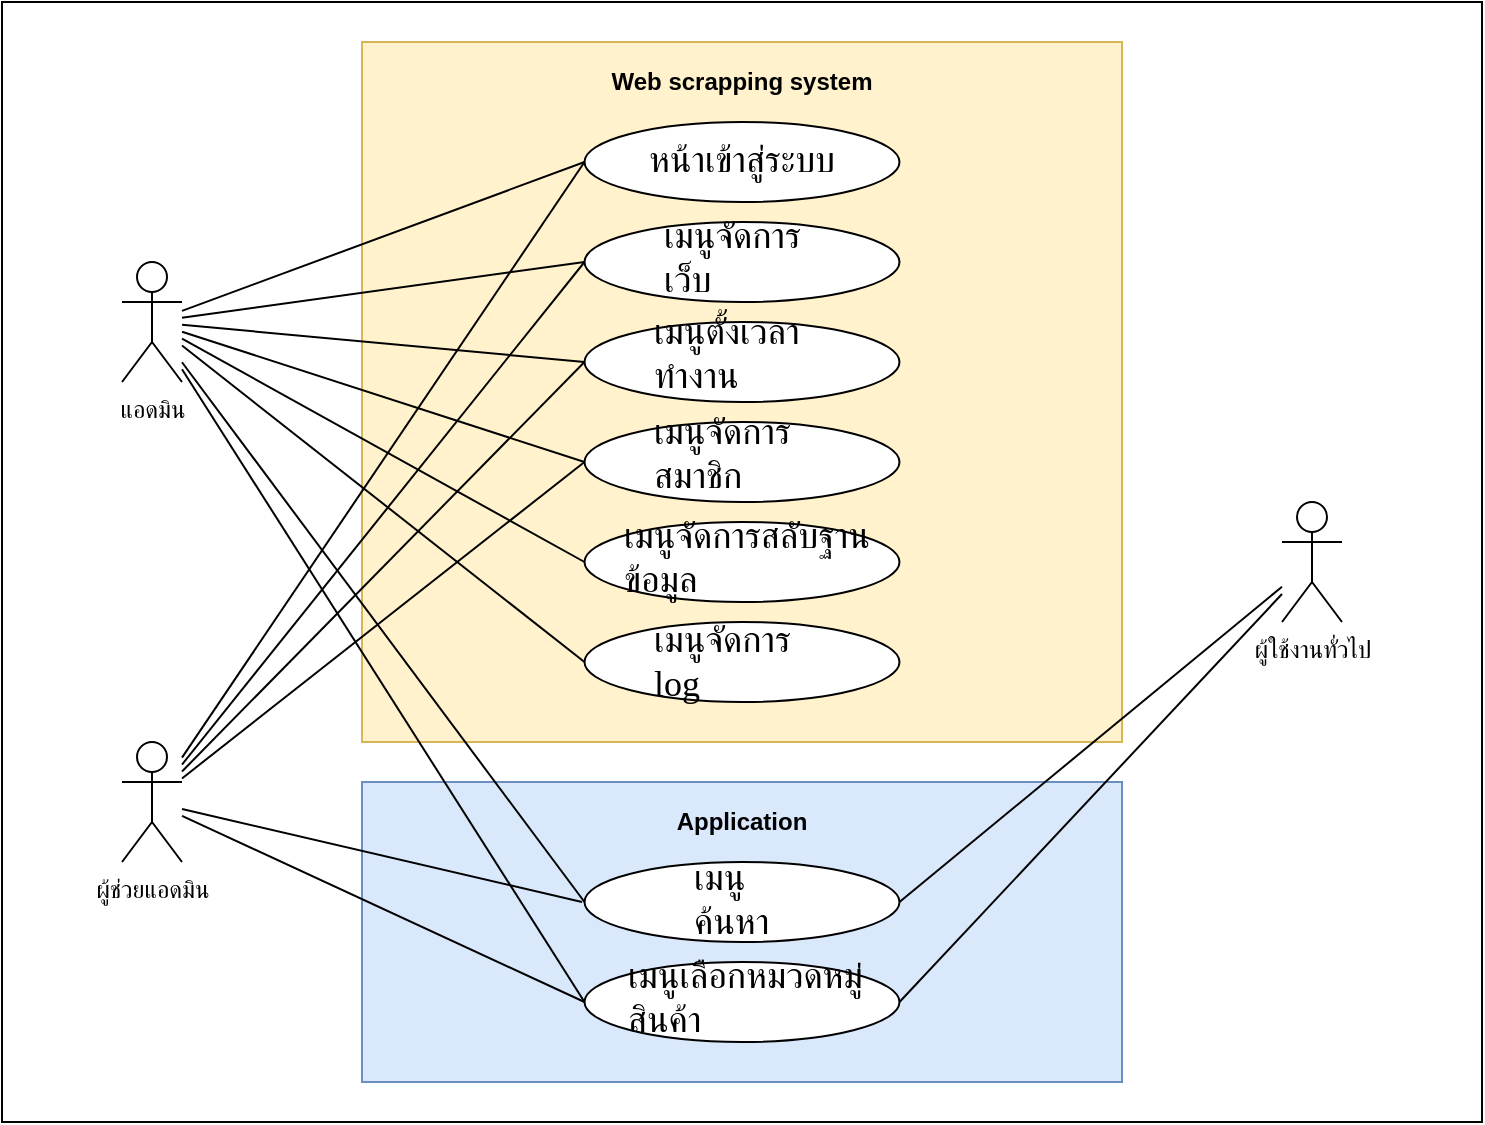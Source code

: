<mxfile version="14.6.13" type="device"><diagram id="H8uagyXXBhhNgVOTjGwf" name="Page-1"><mxGraphModel dx="801" dy="1413" grid="1" gridSize="10" guides="1" tooltips="1" connect="1" arrows="1" fold="1" page="1" pageScale="1" pageWidth="1600" pageHeight="900" math="0" shadow="0"><root><mxCell id="0"/><mxCell id="1" parent="0"/><mxCell id="vJiFZHp0hVva1MGDTRMI-4" value="" style="rounded=0;whiteSpace=wrap;html=1;" parent="1" vertex="1"><mxGeometry x="300" y="-20" width="740" height="560" as="geometry"/></mxCell><mxCell id="vJiFZHp0hVva1MGDTRMI-5" value="" style="rounded=0;whiteSpace=wrap;html=1;fillColor=#fff2cc;strokeColor=#d6b656;" parent="1" vertex="1"><mxGeometry x="480" width="380" height="350" as="geometry"/></mxCell><mxCell id="vJiFZHp0hVva1MGDTRMI-6" value="" style="ellipse;whiteSpace=wrap;html=1;" parent="1" vertex="1"><mxGeometry x="591.25" y="40" width="157.5" height="40" as="geometry"/></mxCell><mxCell id="vJiFZHp0hVva1MGDTRMI-7" value="" style="ellipse;whiteSpace=wrap;html=1;" parent="1" vertex="1"><mxGeometry x="591.25" y="90" width="157.5" height="40" as="geometry"/></mxCell><mxCell id="vJiFZHp0hVva1MGDTRMI-8" value="" style="ellipse;whiteSpace=wrap;html=1;" parent="1" vertex="1"><mxGeometry x="591.25" y="140" width="157.5" height="40" as="geometry"/></mxCell><mxCell id="vJiFZHp0hVva1MGDTRMI-9" value="" style="ellipse;whiteSpace=wrap;html=1;" parent="1" vertex="1"><mxGeometry x="591.25" y="190" width="157.5" height="40" as="geometry"/></mxCell><mxCell id="vJiFZHp0hVva1MGDTRMI-10" value="" style="ellipse;whiteSpace=wrap;html=1;" parent="1" vertex="1"><mxGeometry x="591.25" y="240" width="157.5" height="40" as="geometry"/></mxCell><mxCell id="vJiFZHp0hVva1MGDTRMI-11" value="" style="ellipse;whiteSpace=wrap;html=1;" parent="1" vertex="1"><mxGeometry x="591.25" y="290" width="157.5" height="40" as="geometry"/></mxCell><mxCell id="vJiFZHp0hVva1MGDTRMI-12" value="&lt;p lang=&quot;en-AU&quot; class=&quot;western&quot; align=&quot;left&quot; style=&quot;margin-bottom: 0in ; line-height: 21.333px ; font-family: &amp;#34;th sarabunpsk&amp;#34;&quot;&gt;&lt;font face=&quot;TH SarabunPSK&quot;&gt;&lt;font size=&quot;1&quot;&gt;&lt;span lang=&quot;th-TH&quot; style=&quot;font-size: 18px&quot;&gt;หน้าเข้าสู่ระบบ&lt;/span&gt;&lt;/font&gt;&lt;/font&gt;&lt;/p&gt;" style="text;html=1;strokeColor=none;fillColor=none;align=center;verticalAlign=middle;whiteSpace=wrap;rounded=0;" parent="1" vertex="1"><mxGeometry x="610" y="44" width="120" height="20" as="geometry"/></mxCell><mxCell id="vJiFZHp0hVva1MGDTRMI-13" value="&lt;p lang=&quot;en-AU&quot; class=&quot;western&quot; align=&quot;left&quot; style=&quot;margin-bottom: 0in ; line-height: 21.333px ; font-family: &amp;#34;th sarabunpsk&amp;#34; ; font-size: 16pt&quot;&gt;&lt;font face=&quot;TH SarabunPSK&quot;&gt;&lt;font style=&quot;font-size: 16pt&quot;&gt;&lt;span lang=&quot;th-TH&quot; style=&quot;font-size: 18px&quot;&gt;เมนูจัดการเว็บ&lt;/span&gt;&lt;/font&gt;&lt;/font&gt;&lt;/p&gt;" style="text;html=1;strokeColor=none;fillColor=none;align=center;verticalAlign=middle;whiteSpace=wrap;rounded=0;" parent="1" vertex="1"><mxGeometry x="630" y="92" width="80" height="10" as="geometry"/></mxCell><mxCell id="vJiFZHp0hVva1MGDTRMI-14" value="&lt;p lang=&quot;en-AU&quot; class=&quot;western&quot; align=&quot;left&quot; style=&quot;margin-bottom: 0in ; line-height: 21.333px ; font-family: &amp;#34;th sarabunpsk&amp;#34; ; font-size: 16pt&quot;&gt;&lt;font face=&quot;TH SarabunPSK&quot;&gt;&lt;font style=&quot;font-size: 16pt&quot;&gt;&lt;span lang=&quot;th-TH&quot; style=&quot;font-size: 18px&quot;&gt;เมนูตั้งเวลาทำงาน&lt;/span&gt;&lt;/font&gt;&lt;/font&gt;&lt;/p&gt;" style="text;html=1;strokeColor=none;fillColor=none;align=center;verticalAlign=middle;whiteSpace=wrap;rounded=0;" parent="1" vertex="1"><mxGeometry x="625" y="140" width="100" height="10" as="geometry"/></mxCell><mxCell id="vJiFZHp0hVva1MGDTRMI-15" value="&lt;p lang=&quot;en-AU&quot; class=&quot;western&quot; align=&quot;left&quot; style=&quot;margin-bottom: 0in ; line-height: 21.333px ; font-family: &amp;#34;th sarabunpsk&amp;#34; ; font-size: 16pt&quot;&gt;&lt;font face=&quot;TH SarabunPSK&quot;&gt;&lt;font style=&quot;font-size: 16pt&quot;&gt;&lt;span lang=&quot;th-TH&quot; style=&quot;font-size: 18px&quot;&gt;เมนูจัดการสมาชิก&lt;/span&gt;&lt;/font&gt;&lt;/font&gt;&lt;/p&gt;" style="text;html=1;strokeColor=none;fillColor=none;align=center;verticalAlign=middle;whiteSpace=wrap;rounded=0;" parent="1" vertex="1"><mxGeometry x="625" y="195" width="100" as="geometry"/></mxCell><mxCell id="vJiFZHp0hVva1MGDTRMI-16" value="&lt;p lang=&quot;en-AU&quot; class=&quot;western&quot; align=&quot;left&quot; style=&quot;margin-bottom: 0in ; line-height: 21.333px ; font-family: &amp;#34;th sarabunpsk&amp;#34; ; font-size: 16pt&quot;&gt;&lt;font face=&quot;TH SarabunPSK&quot;&gt;&lt;font style=&quot;font-size: 16pt&quot;&gt;&lt;span lang=&quot;th-TH&quot; style=&quot;font-size: 18px&quot;&gt;เมนูจัดการสลับฐานข้อมูล&lt;/span&gt;&lt;/font&gt;&lt;/font&gt;&lt;/p&gt;" style="text;html=1;strokeColor=none;fillColor=none;align=center;verticalAlign=middle;whiteSpace=wrap;rounded=0;" parent="1" vertex="1"><mxGeometry x="610" y="242" width="130" height="10" as="geometry"/></mxCell><mxCell id="vJiFZHp0hVva1MGDTRMI-17" value="&lt;p lang=&quot;en-AU&quot; class=&quot;western&quot; align=&quot;left&quot; style=&quot;margin-bottom: 0in ; line-height: 21.333px ; font-family: &amp;#34;th sarabunpsk&amp;#34; ; font-size: 18px&quot;&gt;&lt;font face=&quot;TH SarabunPSK&quot; style=&quot;font-size: 18px&quot;&gt;&lt;font style=&quot;font-size: 18px&quot;&gt;&lt;span lang=&quot;th-TH&quot;&gt;เมนูจัดการ &lt;/span&gt;&lt;/font&gt;&lt;/font&gt;&lt;font face=&quot;TH SarabunPSK&quot; style=&quot;font-size: 18px&quot;&gt;log&lt;/font&gt;&lt;/p&gt;" style="text;html=1;strokeColor=none;fillColor=none;align=center;verticalAlign=middle;whiteSpace=wrap;rounded=0;" parent="1" vertex="1"><mxGeometry x="625" y="296" width="90" height="10" as="geometry"/></mxCell><mxCell id="vJiFZHp0hVva1MGDTRMI-18" value="" style="rounded=0;whiteSpace=wrap;html=1;fillColor=#dae8fc;strokeColor=#6c8ebf;" parent="1" vertex="1"><mxGeometry x="480" y="370" width="380" height="150" as="geometry"/></mxCell><mxCell id="vJiFZHp0hVva1MGDTRMI-19" value="&lt;b&gt;Application&lt;/b&gt;" style="text;html=1;strokeColor=none;fillColor=none;align=center;verticalAlign=middle;whiteSpace=wrap;rounded=0;" parent="1" vertex="1"><mxGeometry x="630" y="380" width="80" height="20" as="geometry"/></mxCell><mxCell id="vJiFZHp0hVva1MGDTRMI-20" value="&lt;b&gt;Web scrapping system&lt;/b&gt;" style="text;html=1;strokeColor=none;fillColor=none;align=center;verticalAlign=middle;whiteSpace=wrap;rounded=0;" parent="1" vertex="1"><mxGeometry x="600" y="10" width="140" height="20" as="geometry"/></mxCell><mxCell id="vJiFZHp0hVva1MGDTRMI-21" value="" style="ellipse;whiteSpace=wrap;html=1;" parent="1" vertex="1"><mxGeometry x="591.25" y="410" width="157.5" height="40" as="geometry"/></mxCell><mxCell id="vJiFZHp0hVva1MGDTRMI-22" value="&lt;p lang=&quot;en-AU&quot; class=&quot;western&quot; align=&quot;left&quot; style=&quot;margin-bottom: 0in ; line-height: 21.333px ; font-family: &amp;#34;th sarabunpsk&amp;#34; ; font-size: 16pt&quot;&gt;&lt;font face=&quot;TH SarabunPSK&quot;&gt;&lt;font style=&quot;font-size: 16pt&quot;&gt;&lt;span lang=&quot;th-TH&quot; style=&quot;font-size: 18px&quot;&gt;เมนูค้นหา&lt;/span&gt;&lt;/font&gt;&lt;/font&gt;&lt;/p&gt;" style="text;html=1;strokeColor=none;fillColor=none;align=center;verticalAlign=middle;whiteSpace=wrap;rounded=0;" parent="1" vertex="1"><mxGeometry x="645" y="418" width="50" as="geometry"/></mxCell><mxCell id="vJiFZHp0hVva1MGDTRMI-23" value="" style="ellipse;whiteSpace=wrap;html=1;" parent="1" vertex="1"><mxGeometry x="591.25" y="460" width="157.5" height="40" as="geometry"/></mxCell><mxCell id="vJiFZHp0hVva1MGDTRMI-24" value="&lt;p lang=&quot;en-AU&quot; class=&quot;western&quot; align=&quot;left&quot; style=&quot;margin-bottom: 0in ; line-height: 21.333px ; font-family: &amp;#34;th sarabunpsk&amp;#34; ; font-size: 16pt&quot;&gt;&lt;font face=&quot;TH SarabunPSK&quot;&gt;&lt;font style=&quot;font-size: 16pt&quot;&gt;&lt;span lang=&quot;th-TH&quot; style=&quot;font-size: 18px&quot;&gt;เมนูเลือกหมวดหมู่สินค้า&lt;/span&gt;&lt;/font&gt;&lt;/font&gt;&lt;/p&gt;" style="text;html=1;strokeColor=none;fillColor=none;align=center;verticalAlign=middle;whiteSpace=wrap;rounded=0;" parent="1" vertex="1"><mxGeometry x="611.5" y="462" width="125" height="10" as="geometry"/></mxCell><mxCell id="vJiFZHp0hVva1MGDTRMI-42" style="edgeStyle=none;rounded=0;orthogonalLoop=1;jettySize=auto;html=1;entryX=0;entryY=0.5;entryDx=0;entryDy=0;startArrow=none;startFill=0;endArrow=none;endFill=0;" parent="1" source="vJiFZHp0hVva1MGDTRMI-25" target="vJiFZHp0hVva1MGDTRMI-6" edge="1"><mxGeometry relative="1" as="geometry"/></mxCell><mxCell id="vJiFZHp0hVva1MGDTRMI-43" style="edgeStyle=none;rounded=0;orthogonalLoop=1;jettySize=auto;html=1;entryX=0;entryY=0.5;entryDx=0;entryDy=0;startArrow=none;startFill=0;endArrow=none;endFill=0;" parent="1" source="vJiFZHp0hVva1MGDTRMI-25" target="vJiFZHp0hVva1MGDTRMI-7" edge="1"><mxGeometry relative="1" as="geometry"/></mxCell><mxCell id="vJiFZHp0hVva1MGDTRMI-44" style="edgeStyle=none;rounded=0;orthogonalLoop=1;jettySize=auto;html=1;entryX=0;entryY=0.5;entryDx=0;entryDy=0;startArrow=none;startFill=0;endArrow=none;endFill=0;" parent="1" source="vJiFZHp0hVva1MGDTRMI-25" target="vJiFZHp0hVva1MGDTRMI-8" edge="1"><mxGeometry relative="1" as="geometry"/></mxCell><mxCell id="vJiFZHp0hVva1MGDTRMI-45" style="edgeStyle=none;rounded=0;orthogonalLoop=1;jettySize=auto;html=1;entryX=0;entryY=0.5;entryDx=0;entryDy=0;startArrow=none;startFill=0;endArrow=none;endFill=0;" parent="1" source="vJiFZHp0hVva1MGDTRMI-25" target="vJiFZHp0hVva1MGDTRMI-9" edge="1"><mxGeometry relative="1" as="geometry"/></mxCell><mxCell id="vJiFZHp0hVva1MGDTRMI-46" style="edgeStyle=none;rounded=0;orthogonalLoop=1;jettySize=auto;html=1;entryX=0;entryY=0.5;entryDx=0;entryDy=0;startArrow=none;startFill=0;endArrow=none;endFill=0;" parent="1" source="vJiFZHp0hVva1MGDTRMI-25" target="vJiFZHp0hVva1MGDTRMI-10" edge="1"><mxGeometry relative="1" as="geometry"/></mxCell><mxCell id="vJiFZHp0hVva1MGDTRMI-47" style="edgeStyle=none;rounded=0;orthogonalLoop=1;jettySize=auto;html=1;entryX=0;entryY=0.5;entryDx=0;entryDy=0;startArrow=none;startFill=0;endArrow=none;endFill=0;" parent="1" source="vJiFZHp0hVva1MGDTRMI-25" target="vJiFZHp0hVva1MGDTRMI-11" edge="1"><mxGeometry relative="1" as="geometry"/></mxCell><mxCell id="vJiFZHp0hVva1MGDTRMI-48" style="edgeStyle=none;rounded=0;orthogonalLoop=1;jettySize=auto;html=1;entryX=0;entryY=0.5;entryDx=0;entryDy=0;startArrow=none;startFill=0;endArrow=none;endFill=0;" parent="1" source="vJiFZHp0hVva1MGDTRMI-25" target="vJiFZHp0hVva1MGDTRMI-21" edge="1"><mxGeometry relative="1" as="geometry"/></mxCell><mxCell id="vJiFZHp0hVva1MGDTRMI-49" style="edgeStyle=none;rounded=0;orthogonalLoop=1;jettySize=auto;html=1;entryX=0;entryY=0.5;entryDx=0;entryDy=0;startArrow=none;startFill=0;endArrow=none;endFill=0;" parent="1" source="vJiFZHp0hVva1MGDTRMI-25" target="vJiFZHp0hVva1MGDTRMI-23" edge="1"><mxGeometry relative="1" as="geometry"/></mxCell><mxCell id="vJiFZHp0hVva1MGDTRMI-25" value="แอดมิน" style="shape=umlActor;verticalLabelPosition=bottom;verticalAlign=top;html=1;outlineConnect=0;" parent="1" vertex="1"><mxGeometry x="360" y="110" width="30" height="60" as="geometry"/></mxCell><mxCell id="vJiFZHp0hVva1MGDTRMI-58" style="edgeStyle=none;rounded=0;orthogonalLoop=1;jettySize=auto;html=1;entryX=0;entryY=0.5;entryDx=0;entryDy=0;startArrow=none;startFill=0;endArrow=none;endFill=0;" parent="1" source="vJiFZHp0hVva1MGDTRMI-27" target="vJiFZHp0hVva1MGDTRMI-6" edge="1"><mxGeometry relative="1" as="geometry"/></mxCell><mxCell id="vJiFZHp0hVva1MGDTRMI-59" style="edgeStyle=none;rounded=0;orthogonalLoop=1;jettySize=auto;html=1;entryX=0;entryY=0.5;entryDx=0;entryDy=0;startArrow=none;startFill=0;endArrow=none;endFill=0;" parent="1" source="vJiFZHp0hVva1MGDTRMI-27" target="vJiFZHp0hVva1MGDTRMI-7" edge="1"><mxGeometry relative="1" as="geometry"/></mxCell><mxCell id="vJiFZHp0hVva1MGDTRMI-60" style="edgeStyle=none;rounded=0;orthogonalLoop=1;jettySize=auto;html=1;entryX=0;entryY=0.5;entryDx=0;entryDy=0;startArrow=none;startFill=0;endArrow=none;endFill=0;" parent="1" source="vJiFZHp0hVva1MGDTRMI-27" target="vJiFZHp0hVva1MGDTRMI-8" edge="1"><mxGeometry relative="1" as="geometry"/></mxCell><mxCell id="vJiFZHp0hVva1MGDTRMI-61" style="edgeStyle=none;rounded=0;orthogonalLoop=1;jettySize=auto;html=1;entryX=0;entryY=0.5;entryDx=0;entryDy=0;startArrow=none;startFill=0;endArrow=none;endFill=0;" parent="1" source="vJiFZHp0hVva1MGDTRMI-27" target="vJiFZHp0hVva1MGDTRMI-9" edge="1"><mxGeometry relative="1" as="geometry"/></mxCell><mxCell id="vJiFZHp0hVva1MGDTRMI-62" style="edgeStyle=none;rounded=0;orthogonalLoop=1;jettySize=auto;html=1;startArrow=none;startFill=0;endArrow=none;endFill=0;" parent="1" source="vJiFZHp0hVva1MGDTRMI-27" edge="1"><mxGeometry relative="1" as="geometry"><mxPoint x="590" y="430" as="targetPoint"/></mxGeometry></mxCell><mxCell id="vJiFZHp0hVva1MGDTRMI-63" style="edgeStyle=none;rounded=0;orthogonalLoop=1;jettySize=auto;html=1;entryX=0;entryY=0.5;entryDx=0;entryDy=0;startArrow=none;startFill=0;endArrow=none;endFill=0;" parent="1" source="vJiFZHp0hVva1MGDTRMI-27" target="vJiFZHp0hVva1MGDTRMI-23" edge="1"><mxGeometry relative="1" as="geometry"/></mxCell><mxCell id="vJiFZHp0hVva1MGDTRMI-27" value="ผู้ช่วยแอดมิน" style="shape=umlActor;verticalLabelPosition=bottom;verticalAlign=top;html=1;outlineConnect=0;" parent="1" vertex="1"><mxGeometry x="360" y="350" width="30" height="60" as="geometry"/></mxCell><mxCell id="vJiFZHp0hVva1MGDTRMI-56" style="edgeStyle=none;rounded=0;orthogonalLoop=1;jettySize=auto;html=1;entryX=1;entryY=0.5;entryDx=0;entryDy=0;startArrow=none;startFill=0;endArrow=none;endFill=0;" parent="1" source="vJiFZHp0hVva1MGDTRMI-28" target="vJiFZHp0hVva1MGDTRMI-21" edge="1"><mxGeometry relative="1" as="geometry"/></mxCell><mxCell id="vJiFZHp0hVva1MGDTRMI-57" style="edgeStyle=none;rounded=0;orthogonalLoop=1;jettySize=auto;html=1;entryX=1;entryY=0.5;entryDx=0;entryDy=0;startArrow=none;startFill=0;endArrow=none;endFill=0;" parent="1" source="vJiFZHp0hVva1MGDTRMI-28" target="vJiFZHp0hVva1MGDTRMI-23" edge="1"><mxGeometry relative="1" as="geometry"/></mxCell><mxCell id="vJiFZHp0hVva1MGDTRMI-28" value="ผู้ใช้งานทั่วไป" style="shape=umlActor;verticalLabelPosition=bottom;verticalAlign=top;html=1;outlineConnect=0;" parent="1" vertex="1"><mxGeometry x="940" y="230" width="30" height="60" as="geometry"/></mxCell></root></mxGraphModel></diagram></mxfile>